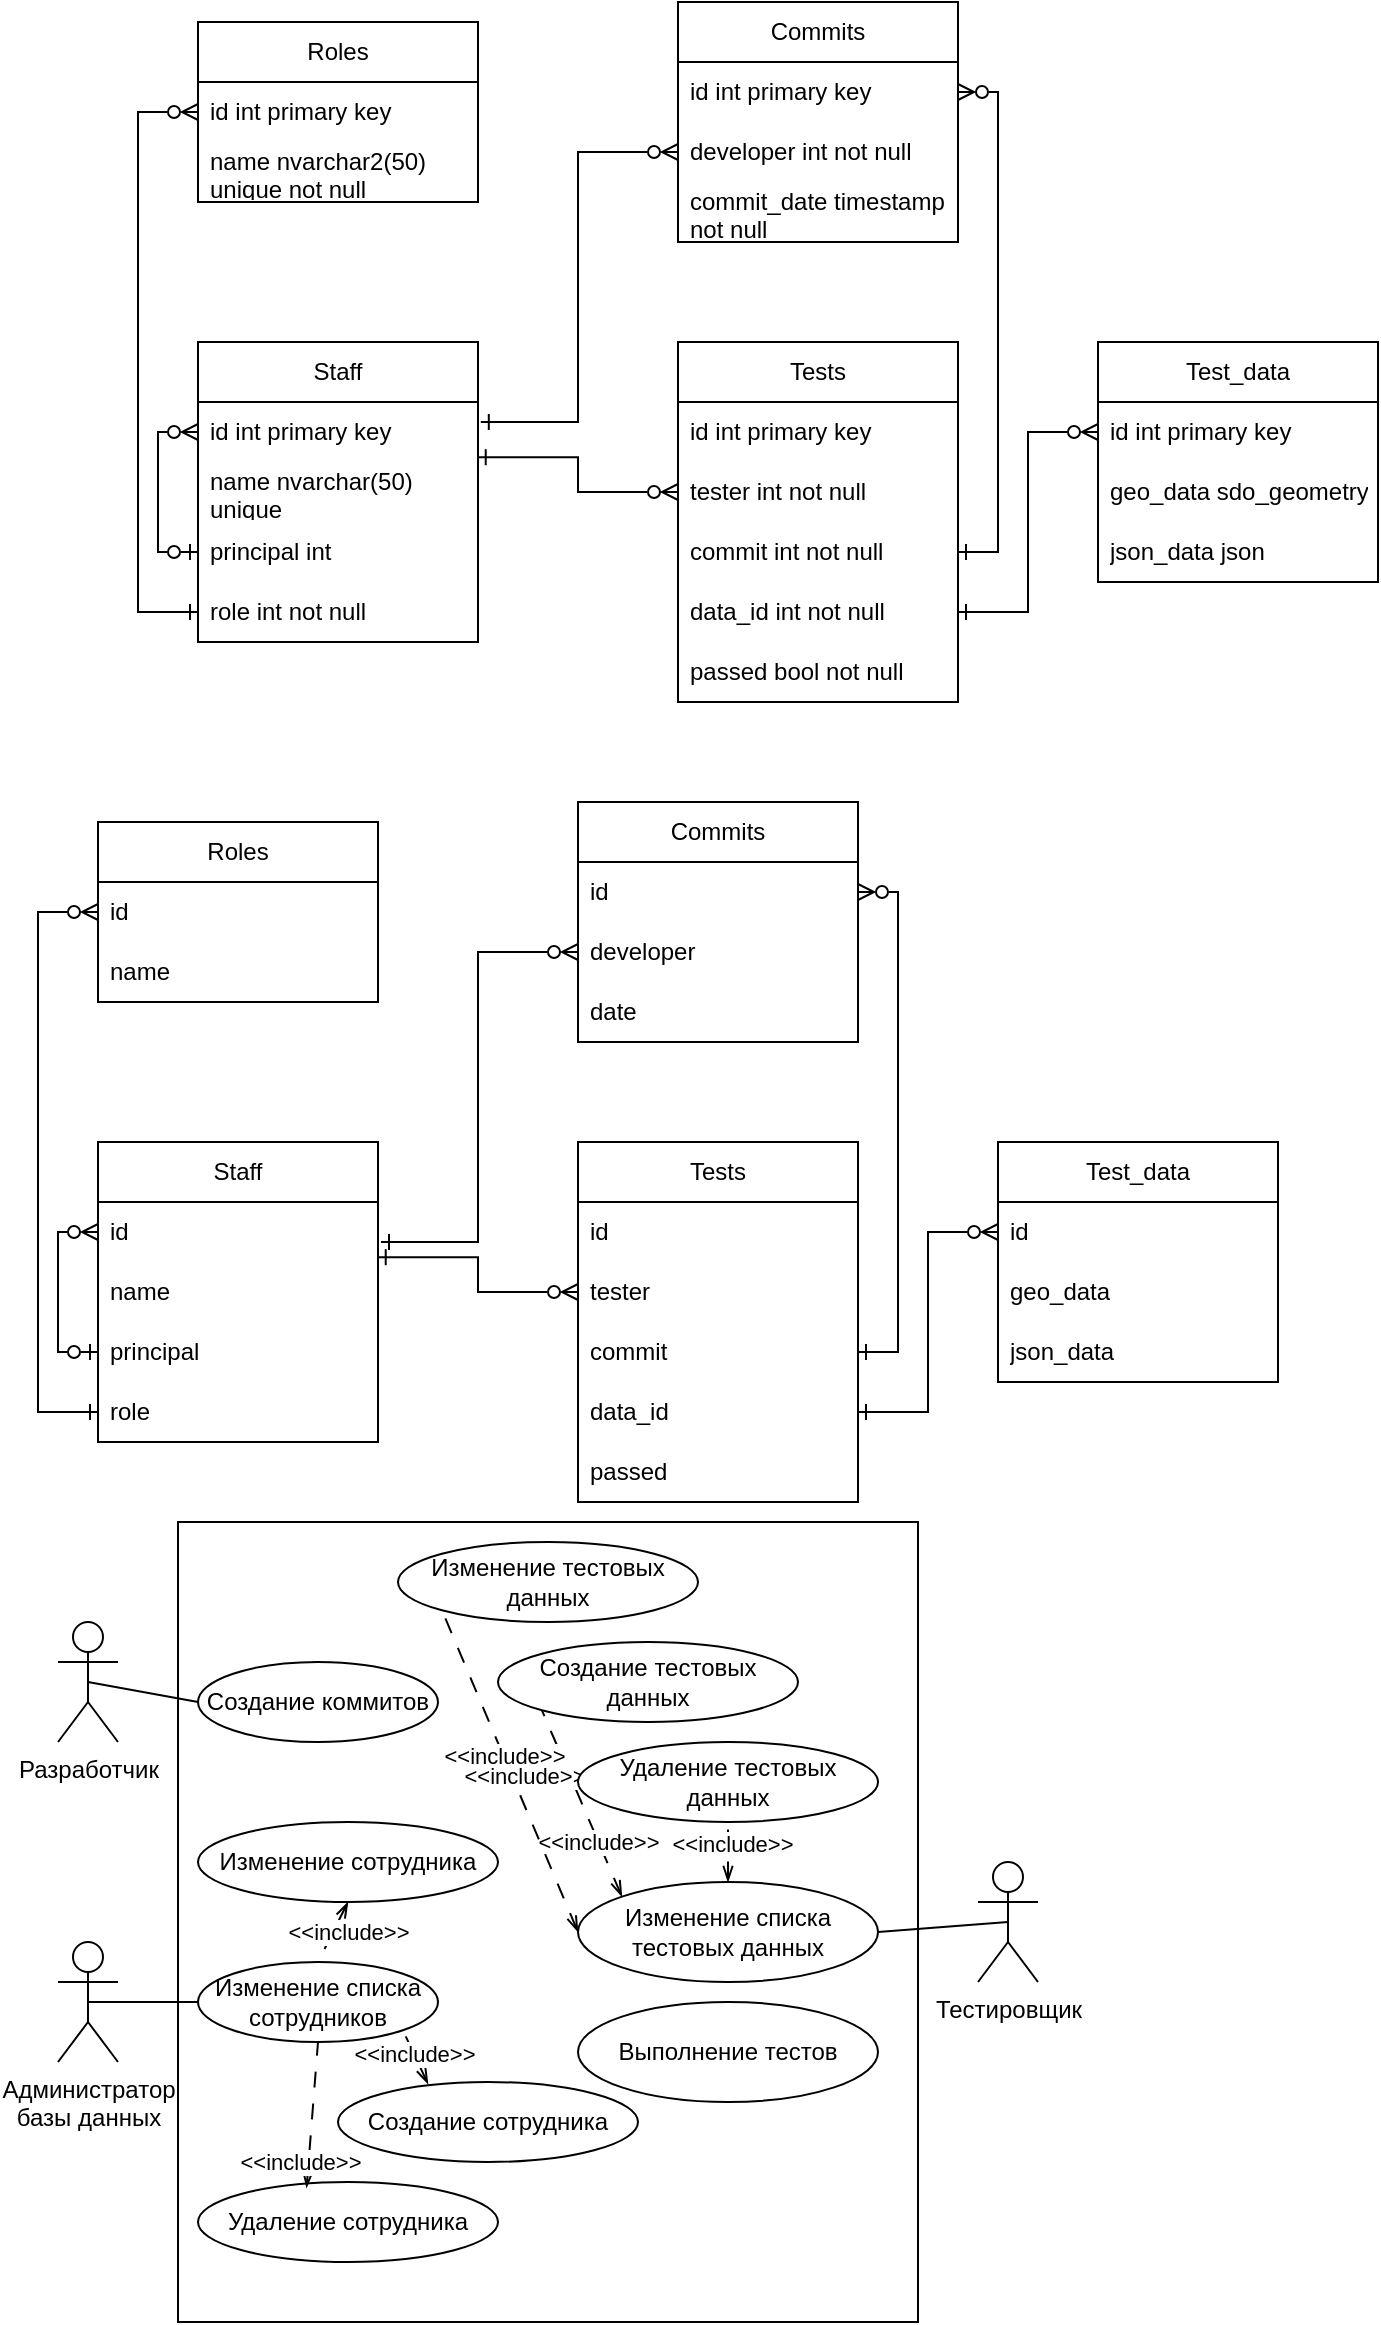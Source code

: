 <mxfile version="23.1.2" type="device">
  <diagram name="Страница — 1" id="UyldcrJGJ3zGggca6YeI">
    <mxGraphModel dx="658" dy="512" grid="1" gridSize="10" guides="1" tooltips="1" connect="1" arrows="1" fold="1" page="1" pageScale="1" pageWidth="827" pageHeight="1169" math="0" shadow="0">
      <root>
        <mxCell id="0" />
        <mxCell id="1" parent="0" />
        <mxCell id="lg77tYZRQL-qcFDAuC2W-38" value="" style="rounded=0;whiteSpace=wrap;html=1;" parent="1" vertex="1">
          <mxGeometry x="90" y="860" width="370" height="400" as="geometry" />
        </mxCell>
        <mxCell id="K85e2UlJRINZoqamw_qa-2" value="Tests" style="swimlane;fontStyle=0;childLayout=stackLayout;horizontal=1;startSize=30;horizontalStack=0;resizeParent=1;resizeParentMax=0;resizeLast=0;collapsible=1;marginBottom=0;whiteSpace=wrap;html=1;" parent="1" vertex="1">
          <mxGeometry x="290" y="670" width="140" height="180" as="geometry" />
        </mxCell>
        <mxCell id="K85e2UlJRINZoqamw_qa-3" value="id" style="text;strokeColor=none;fillColor=none;align=left;verticalAlign=middle;spacingLeft=4;spacingRight=4;overflow=hidden;points=[[0,0.5],[1,0.5]];portConstraint=eastwest;rotatable=0;whiteSpace=wrap;html=1;" parent="K85e2UlJRINZoqamw_qa-2" vertex="1">
          <mxGeometry y="30" width="140" height="30" as="geometry" />
        </mxCell>
        <mxCell id="K85e2UlJRINZoqamw_qa-4" value="tester" style="text;strokeColor=none;fillColor=none;align=left;verticalAlign=middle;spacingLeft=4;spacingRight=4;overflow=hidden;points=[[0,0.5],[1,0.5]];portConstraint=eastwest;rotatable=0;whiteSpace=wrap;html=1;" parent="K85e2UlJRINZoqamw_qa-2" vertex="1">
          <mxGeometry y="60" width="140" height="30" as="geometry" />
        </mxCell>
        <mxCell id="K85e2UlJRINZoqamw_qa-5" value="commit" style="text;strokeColor=none;fillColor=none;align=left;verticalAlign=middle;spacingLeft=4;spacingRight=4;overflow=hidden;points=[[0,0.5],[1,0.5]];portConstraint=eastwest;rotatable=0;whiteSpace=wrap;html=1;" parent="K85e2UlJRINZoqamw_qa-2" vertex="1">
          <mxGeometry y="90" width="140" height="30" as="geometry" />
        </mxCell>
        <mxCell id="K85e2UlJRINZoqamw_qa-6" value="data_id" style="text;strokeColor=none;fillColor=none;align=left;verticalAlign=middle;spacingLeft=4;spacingRight=4;overflow=hidden;points=[[0,0.5],[1,0.5]];portConstraint=eastwest;rotatable=0;whiteSpace=wrap;html=1;" parent="K85e2UlJRINZoqamw_qa-2" vertex="1">
          <mxGeometry y="120" width="140" height="30" as="geometry" />
        </mxCell>
        <mxCell id="K85e2UlJRINZoqamw_qa-22" value="passed" style="text;strokeColor=none;fillColor=none;align=left;verticalAlign=middle;spacingLeft=4;spacingRight=4;overflow=hidden;points=[[0,0.5],[1,0.5]];portConstraint=eastwest;rotatable=0;whiteSpace=wrap;html=1;" parent="K85e2UlJRINZoqamw_qa-2" vertex="1">
          <mxGeometry y="150" width="140" height="30" as="geometry" />
        </mxCell>
        <mxCell id="K85e2UlJRINZoqamw_qa-7" value="Test_data" style="swimlane;fontStyle=0;childLayout=stackLayout;horizontal=1;startSize=30;horizontalStack=0;resizeParent=1;resizeParentMax=0;resizeLast=0;collapsible=1;marginBottom=0;whiteSpace=wrap;html=1;" parent="1" vertex="1">
          <mxGeometry x="500" y="670" width="140" height="120" as="geometry" />
        </mxCell>
        <mxCell id="K85e2UlJRINZoqamw_qa-8" value="id" style="text;strokeColor=none;fillColor=none;align=left;verticalAlign=middle;spacingLeft=4;spacingRight=4;overflow=hidden;points=[[0,0.5],[1,0.5]];portConstraint=eastwest;rotatable=0;whiteSpace=wrap;html=1;" parent="K85e2UlJRINZoqamw_qa-7" vertex="1">
          <mxGeometry y="30" width="140" height="30" as="geometry" />
        </mxCell>
        <mxCell id="K85e2UlJRINZoqamw_qa-9" value="geo_data" style="text;strokeColor=none;fillColor=none;align=left;verticalAlign=middle;spacingLeft=4;spacingRight=4;overflow=hidden;points=[[0,0.5],[1,0.5]];portConstraint=eastwest;rotatable=0;whiteSpace=wrap;html=1;" parent="K85e2UlJRINZoqamw_qa-7" vertex="1">
          <mxGeometry y="60" width="140" height="30" as="geometry" />
        </mxCell>
        <mxCell id="K85e2UlJRINZoqamw_qa-10" value="json_data" style="text;strokeColor=none;fillColor=none;align=left;verticalAlign=middle;spacingLeft=4;spacingRight=4;overflow=hidden;points=[[0,0.5],[1,0.5]];portConstraint=eastwest;rotatable=0;whiteSpace=wrap;html=1;" parent="K85e2UlJRINZoqamw_qa-7" vertex="1">
          <mxGeometry y="90" width="140" height="30" as="geometry" />
        </mxCell>
        <mxCell id="K85e2UlJRINZoqamw_qa-12" value="Staff" style="swimlane;fontStyle=0;childLayout=stackLayout;horizontal=1;startSize=30;horizontalStack=0;resizeParent=1;resizeParentMax=0;resizeLast=0;collapsible=1;marginBottom=0;whiteSpace=wrap;html=1;" parent="1" vertex="1">
          <mxGeometry x="50" y="670" width="140" height="150" as="geometry" />
        </mxCell>
        <mxCell id="K85e2UlJRINZoqamw_qa-13" value="id" style="text;strokeColor=none;fillColor=none;align=left;verticalAlign=middle;spacingLeft=4;spacingRight=4;overflow=hidden;points=[[0,0.5],[1,0.5]];portConstraint=eastwest;rotatable=0;whiteSpace=wrap;html=1;" parent="K85e2UlJRINZoqamw_qa-12" vertex="1">
          <mxGeometry y="30" width="140" height="30" as="geometry" />
        </mxCell>
        <mxCell id="K85e2UlJRINZoqamw_qa-14" value="name" style="text;strokeColor=none;fillColor=none;align=left;verticalAlign=middle;spacingLeft=4;spacingRight=4;overflow=hidden;points=[[0,0.5],[1,0.5]];portConstraint=eastwest;rotatable=0;whiteSpace=wrap;html=1;" parent="K85e2UlJRINZoqamw_qa-12" vertex="1">
          <mxGeometry y="60" width="140" height="30" as="geometry" />
        </mxCell>
        <mxCell id="lg77tYZRQL-qcFDAuC2W-70" style="edgeStyle=orthogonalEdgeStyle;rounded=0;orthogonalLoop=1;jettySize=auto;html=1;exitX=0;exitY=0.5;exitDx=0;exitDy=0;entryX=0;entryY=0.5;entryDx=0;entryDy=0;endArrow=ERzeroToMany;endFill=0;startArrow=ERzeroToOne;startFill=0;" parent="K85e2UlJRINZoqamw_qa-12" source="K85e2UlJRINZoqamw_qa-15" target="K85e2UlJRINZoqamw_qa-13" edge="1">
          <mxGeometry relative="1" as="geometry" />
        </mxCell>
        <mxCell id="K85e2UlJRINZoqamw_qa-15" value="principal" style="text;strokeColor=none;fillColor=none;align=left;verticalAlign=middle;spacingLeft=4;spacingRight=4;overflow=hidden;points=[[0,0.5],[1,0.5]];portConstraint=eastwest;rotatable=0;whiteSpace=wrap;html=1;" parent="K85e2UlJRINZoqamw_qa-12" vertex="1">
          <mxGeometry y="90" width="140" height="30" as="geometry" />
        </mxCell>
        <mxCell id="lg77tYZRQL-qcFDAuC2W-6" value="role" style="text;strokeColor=none;fillColor=none;align=left;verticalAlign=middle;spacingLeft=4;spacingRight=4;overflow=hidden;points=[[0,0.5],[1,0.5]];portConstraint=eastwest;rotatable=0;whiteSpace=wrap;html=1;" parent="K85e2UlJRINZoqamw_qa-12" vertex="1">
          <mxGeometry y="120" width="140" height="30" as="geometry" />
        </mxCell>
        <mxCell id="K85e2UlJRINZoqamw_qa-17" value="Commits" style="swimlane;fontStyle=0;childLayout=stackLayout;horizontal=1;startSize=30;horizontalStack=0;resizeParent=1;resizeParentMax=0;resizeLast=0;collapsible=1;marginBottom=0;whiteSpace=wrap;html=1;" parent="1" vertex="1">
          <mxGeometry x="290" y="500" width="140" height="120" as="geometry" />
        </mxCell>
        <mxCell id="K85e2UlJRINZoqamw_qa-18" value="id" style="text;strokeColor=none;fillColor=none;align=left;verticalAlign=middle;spacingLeft=4;spacingRight=4;overflow=hidden;points=[[0,0.5],[1,0.5]];portConstraint=eastwest;rotatable=0;whiteSpace=wrap;html=1;" parent="K85e2UlJRINZoqamw_qa-17" vertex="1">
          <mxGeometry y="30" width="140" height="30" as="geometry" />
        </mxCell>
        <mxCell id="K85e2UlJRINZoqamw_qa-19" value="developer" style="text;strokeColor=none;fillColor=none;align=left;verticalAlign=middle;spacingLeft=4;spacingRight=4;overflow=hidden;points=[[0,0.5],[1,0.5]];portConstraint=eastwest;rotatable=0;whiteSpace=wrap;html=1;" parent="K85e2UlJRINZoqamw_qa-17" vertex="1">
          <mxGeometry y="60" width="140" height="30" as="geometry" />
        </mxCell>
        <mxCell id="K85e2UlJRINZoqamw_qa-20" value="date" style="text;strokeColor=none;fillColor=none;align=left;verticalAlign=middle;spacingLeft=4;spacingRight=4;overflow=hidden;points=[[0,0.5],[1,0.5]];portConstraint=eastwest;rotatable=0;whiteSpace=wrap;html=1;" parent="K85e2UlJRINZoqamw_qa-17" vertex="1">
          <mxGeometry y="90" width="140" height="30" as="geometry" />
        </mxCell>
        <mxCell id="K85e2UlJRINZoqamw_qa-24" style="edgeStyle=orthogonalEdgeStyle;rounded=0;orthogonalLoop=1;jettySize=auto;html=1;exitX=0;exitY=0.5;exitDx=0;exitDy=0;entryX=0.999;entryY=0.92;entryDx=0;entryDy=0;entryPerimeter=0;endArrow=ERone;endFill=0;startArrow=ERzeroToMany;startFill=0;" parent="1" source="K85e2UlJRINZoqamw_qa-4" target="K85e2UlJRINZoqamw_qa-13" edge="1">
          <mxGeometry relative="1" as="geometry" />
        </mxCell>
        <mxCell id="K85e2UlJRINZoqamw_qa-25" style="edgeStyle=orthogonalEdgeStyle;rounded=0;orthogonalLoop=1;jettySize=auto;html=1;exitX=1;exitY=0.5;exitDx=0;exitDy=0;entryX=0;entryY=0.5;entryDx=0;entryDy=0;startArrow=ERone;startFill=0;endArrow=ERzeroToMany;endFill=0;" parent="1" source="K85e2UlJRINZoqamw_qa-6" target="K85e2UlJRINZoqamw_qa-8" edge="1">
          <mxGeometry relative="1" as="geometry" />
        </mxCell>
        <mxCell id="K85e2UlJRINZoqamw_qa-26" style="edgeStyle=orthogonalEdgeStyle;rounded=0;orthogonalLoop=1;jettySize=auto;html=1;exitX=1;exitY=0.5;exitDx=0;exitDy=0;entryX=1;entryY=0.5;entryDx=0;entryDy=0;startArrow=ERone;startFill=0;endArrow=ERzeroToMany;endFill=0;" parent="1" source="K85e2UlJRINZoqamw_qa-5" target="K85e2UlJRINZoqamw_qa-18" edge="1">
          <mxGeometry relative="1" as="geometry" />
        </mxCell>
        <mxCell id="K85e2UlJRINZoqamw_qa-27" style="edgeStyle=orthogonalEdgeStyle;rounded=0;orthogonalLoop=1;jettySize=auto;html=1;exitX=0;exitY=0.5;exitDx=0;exitDy=0;entryX=1.011;entryY=0.651;entryDx=0;entryDy=0;entryPerimeter=0;startArrow=ERzeroToMany;startFill=0;endArrow=ERone;endFill=0;" parent="1" source="K85e2UlJRINZoqamw_qa-19" target="K85e2UlJRINZoqamw_qa-13" edge="1">
          <mxGeometry relative="1" as="geometry">
            <mxPoint x="190" y="715" as="targetPoint" />
            <Array as="points">
              <mxPoint x="240" y="575" />
              <mxPoint x="240" y="720" />
              <mxPoint x="192" y="720" />
            </Array>
          </mxGeometry>
        </mxCell>
        <mxCell id="lg77tYZRQL-qcFDAuC2W-1" value="Roles" style="swimlane;fontStyle=0;childLayout=stackLayout;horizontal=1;startSize=30;horizontalStack=0;resizeParent=1;resizeParentMax=0;resizeLast=0;collapsible=1;marginBottom=0;whiteSpace=wrap;html=1;" parent="1" vertex="1">
          <mxGeometry x="50" y="510" width="140" height="90" as="geometry" />
        </mxCell>
        <mxCell id="lg77tYZRQL-qcFDAuC2W-2" value="id" style="text;strokeColor=none;fillColor=none;align=left;verticalAlign=middle;spacingLeft=4;spacingRight=4;overflow=hidden;points=[[0,0.5],[1,0.5]];portConstraint=eastwest;rotatable=0;whiteSpace=wrap;html=1;" parent="lg77tYZRQL-qcFDAuC2W-1" vertex="1">
          <mxGeometry y="30" width="140" height="30" as="geometry" />
        </mxCell>
        <mxCell id="lg77tYZRQL-qcFDAuC2W-3" value="name" style="text;strokeColor=none;fillColor=none;align=left;verticalAlign=middle;spacingLeft=4;spacingRight=4;overflow=hidden;points=[[0,0.5],[1,0.5]];portConstraint=eastwest;rotatable=0;whiteSpace=wrap;html=1;" parent="lg77tYZRQL-qcFDAuC2W-1" vertex="1">
          <mxGeometry y="60" width="140" height="30" as="geometry" />
        </mxCell>
        <mxCell id="lg77tYZRQL-qcFDAuC2W-7" style="edgeStyle=orthogonalEdgeStyle;rounded=0;orthogonalLoop=1;jettySize=auto;html=1;exitX=0;exitY=0.5;exitDx=0;exitDy=0;entryX=0;entryY=0.5;entryDx=0;entryDy=0;endArrow=ERzeroToMany;endFill=0;startArrow=ERone;startFill=0;" parent="1" source="lg77tYZRQL-qcFDAuC2W-6" target="lg77tYZRQL-qcFDAuC2W-2" edge="1">
          <mxGeometry relative="1" as="geometry">
            <Array as="points">
              <mxPoint x="20" y="805" />
              <mxPoint x="20" y="555" />
            </Array>
          </mxGeometry>
        </mxCell>
        <mxCell id="lg77tYZRQL-qcFDAuC2W-8" value="Разработчик" style="shape=umlActor;verticalLabelPosition=bottom;verticalAlign=top;html=1;outlineConnect=0;" parent="1" vertex="1">
          <mxGeometry x="30" y="910" width="30" height="60" as="geometry" />
        </mxCell>
        <mxCell id="lg77tYZRQL-qcFDAuC2W-9" value="Тестировщик" style="shape=umlActor;verticalLabelPosition=bottom;verticalAlign=top;html=1;outlineConnect=0;" parent="1" vertex="1">
          <mxGeometry x="490" y="1030" width="30" height="60" as="geometry" />
        </mxCell>
        <mxCell id="lg77tYZRQL-qcFDAuC2W-10" value="Создание коммитов" style="ellipse;whiteSpace=wrap;html=1;" parent="1" vertex="1">
          <mxGeometry x="100" y="930" width="120" height="40" as="geometry" />
        </mxCell>
        <mxCell id="lg77tYZRQL-qcFDAuC2W-15" style="rounded=0;orthogonalLoop=1;jettySize=auto;html=1;exitX=0.5;exitY=0;exitDx=0;exitDy=0;entryX=0.5;entryY=1;entryDx=0;entryDy=0;endArrow=none;endFill=0;startArrow=openThin;startFill=0;dashed=1;dashPattern=8 8;" parent="1" source="lg77tYZRQL-qcFDAuC2W-11" target="lg77tYZRQL-qcFDAuC2W-14" edge="1">
          <mxGeometry relative="1" as="geometry" />
        </mxCell>
        <mxCell id="lg77tYZRQL-qcFDAuC2W-20" value="&amp;lt;&amp;lt;include&amp;gt;&amp;gt;" style="edgeLabel;html=1;align=center;verticalAlign=middle;resizable=0;points=[];" parent="lg77tYZRQL-qcFDAuC2W-15" vertex="1" connectable="0">
          <mxGeometry x="0.26" y="-2" relative="1" as="geometry">
            <mxPoint as="offset" />
          </mxGeometry>
        </mxCell>
        <mxCell id="lg77tYZRQL-qcFDAuC2W-16" style="rounded=0;orthogonalLoop=1;jettySize=auto;html=1;exitX=0;exitY=0;exitDx=0;exitDy=0;entryX=0;entryY=1;entryDx=0;entryDy=0;endArrow=none;endFill=0;startArrow=openThin;startFill=0;dashed=1;dashPattern=8 8;" parent="1" source="lg77tYZRQL-qcFDAuC2W-11" target="lg77tYZRQL-qcFDAuC2W-12" edge="1">
          <mxGeometry relative="1" as="geometry" />
        </mxCell>
        <mxCell id="lg77tYZRQL-qcFDAuC2W-19" value="&amp;lt;&amp;lt;include&amp;gt;&amp;gt;" style="edgeLabel;html=1;align=center;verticalAlign=middle;resizable=0;points=[];" parent="lg77tYZRQL-qcFDAuC2W-16" vertex="1" connectable="0">
          <mxGeometry x="-0.115" y="-2" relative="1" as="geometry">
            <mxPoint x="4" y="15" as="offset" />
          </mxGeometry>
        </mxCell>
        <mxCell id="lg77tYZRQL-qcFDAuC2W-17" style="rounded=0;orthogonalLoop=1;jettySize=auto;html=1;exitX=0;exitY=0.5;exitDx=0;exitDy=0;entryX=0;entryY=1;entryDx=0;entryDy=0;endArrow=none;endFill=0;startArrow=openThin;startFill=0;dashed=1;dashPattern=8 8;" parent="1" source="lg77tYZRQL-qcFDAuC2W-11" target="lg77tYZRQL-qcFDAuC2W-13" edge="1">
          <mxGeometry relative="1" as="geometry" />
        </mxCell>
        <mxCell id="lg77tYZRQL-qcFDAuC2W-18" value="&amp;lt;&amp;lt;include&amp;gt;&amp;gt;" style="edgeLabel;html=1;align=center;verticalAlign=middle;resizable=0;points=[];" parent="lg77tYZRQL-qcFDAuC2W-17" vertex="1" connectable="0">
          <mxGeometry x="0.102" relative="1" as="geometry">
            <mxPoint as="offset" />
          </mxGeometry>
        </mxCell>
        <mxCell id="lg77tYZRQL-qcFDAuC2W-30" value="&amp;lt;&amp;lt;include&amp;gt;&amp;gt;" style="edgeLabel;html=1;align=center;verticalAlign=middle;resizable=0;points=[];" parent="lg77tYZRQL-qcFDAuC2W-17" vertex="1" connectable="0">
          <mxGeometry x="0.102" relative="1" as="geometry">
            <mxPoint x="10" y="10" as="offset" />
          </mxGeometry>
        </mxCell>
        <mxCell id="lg77tYZRQL-qcFDAuC2W-11" value="Изменение списка тестовых данных" style="ellipse;whiteSpace=wrap;html=1;" parent="1" vertex="1">
          <mxGeometry x="290" y="1040" width="150" height="50" as="geometry" />
        </mxCell>
        <mxCell id="lg77tYZRQL-qcFDAuC2W-12" value="Создание тестовых данных" style="ellipse;whiteSpace=wrap;html=1;" parent="1" vertex="1">
          <mxGeometry x="250" y="920" width="150" height="40" as="geometry" />
        </mxCell>
        <mxCell id="lg77tYZRQL-qcFDAuC2W-13" value="Изменение тестовых данных" style="ellipse;whiteSpace=wrap;html=1;" parent="1" vertex="1">
          <mxGeometry x="200" y="870" width="150" height="40" as="geometry" />
        </mxCell>
        <mxCell id="lg77tYZRQL-qcFDAuC2W-14" value="Удаление тестовых данных" style="ellipse;whiteSpace=wrap;html=1;" parent="1" vertex="1">
          <mxGeometry x="290" y="970" width="150" height="40" as="geometry" />
        </mxCell>
        <mxCell id="lg77tYZRQL-qcFDAuC2W-21" value="Выполнение тестов" style="ellipse;whiteSpace=wrap;html=1;" parent="1" vertex="1">
          <mxGeometry x="290" y="1100" width="150" height="50" as="geometry" />
        </mxCell>
        <mxCell id="lg77tYZRQL-qcFDAuC2W-35" style="rounded=0;orthogonalLoop=1;jettySize=auto;html=1;exitX=0.5;exitY=0.5;exitDx=0;exitDy=0;exitPerimeter=0;endArrow=none;endFill=0;" parent="1" source="lg77tYZRQL-qcFDAuC2W-22" target="lg77tYZRQL-qcFDAuC2W-23" edge="1">
          <mxGeometry relative="1" as="geometry" />
        </mxCell>
        <mxCell id="lg77tYZRQL-qcFDAuC2W-22" value="Администратор&lt;br&gt;базы данных" style="shape=umlActor;verticalLabelPosition=bottom;verticalAlign=top;html=1;outlineConnect=0;" parent="1" vertex="1">
          <mxGeometry x="30" y="1070" width="30" height="60" as="geometry" />
        </mxCell>
        <mxCell id="lg77tYZRQL-qcFDAuC2W-23" value="Изменение списка сотрудников" style="ellipse;whiteSpace=wrap;html=1;" parent="1" vertex="1">
          <mxGeometry x="100" y="1080" width="120" height="40" as="geometry" />
        </mxCell>
        <mxCell id="lg77tYZRQL-qcFDAuC2W-24" value="Изменение сотрудника" style="ellipse;whiteSpace=wrap;html=1;" parent="1" vertex="1">
          <mxGeometry x="100" y="1010" width="150" height="40" as="geometry" />
        </mxCell>
        <mxCell id="lg77tYZRQL-qcFDAuC2W-25" value="Создание сотрудника" style="ellipse;whiteSpace=wrap;html=1;" parent="1" vertex="1">
          <mxGeometry x="170" y="1140" width="150" height="40" as="geometry" />
        </mxCell>
        <mxCell id="lg77tYZRQL-qcFDAuC2W-26" value="Удаление сотрудника" style="ellipse;whiteSpace=wrap;html=1;" parent="1" vertex="1">
          <mxGeometry x="100" y="1190" width="150" height="40" as="geometry" />
        </mxCell>
        <mxCell id="lg77tYZRQL-qcFDAuC2W-28" style="rounded=0;orthogonalLoop=1;jettySize=auto;html=1;exitX=0.5;exitY=1;exitDx=0;exitDy=0;entryX=0.5;entryY=0;entryDx=0;entryDy=0;endArrow=none;endFill=0;startArrow=openThin;startFill=0;dashed=1;dashPattern=8 8;" parent="1" source="lg77tYZRQL-qcFDAuC2W-24" target="lg77tYZRQL-qcFDAuC2W-23" edge="1">
          <mxGeometry relative="1" as="geometry">
            <mxPoint x="290" y="1075" as="sourcePoint" />
            <mxPoint x="222" y="914" as="targetPoint" />
          </mxGeometry>
        </mxCell>
        <mxCell id="lg77tYZRQL-qcFDAuC2W-29" value="&amp;lt;&amp;lt;include&amp;gt;&amp;gt;" style="edgeLabel;html=1;align=center;verticalAlign=middle;resizable=0;points=[];" parent="lg77tYZRQL-qcFDAuC2W-28" vertex="1" connectable="0">
          <mxGeometry x="0.102" relative="1" as="geometry">
            <mxPoint x="8" y="-2" as="offset" />
          </mxGeometry>
        </mxCell>
        <mxCell id="lg77tYZRQL-qcFDAuC2W-31" style="rounded=0;orthogonalLoop=1;jettySize=auto;html=1;exitX=0.3;exitY=0.024;exitDx=0;exitDy=0;entryX=1;entryY=1;entryDx=0;entryDy=0;endArrow=none;endFill=0;startArrow=openThin;startFill=0;dashed=1;dashPattern=8 8;exitPerimeter=0;" parent="1" source="lg77tYZRQL-qcFDAuC2W-25" target="lg77tYZRQL-qcFDAuC2W-23" edge="1">
          <mxGeometry relative="1" as="geometry">
            <mxPoint x="175" y="1060" as="sourcePoint" />
            <mxPoint x="160" y="1090" as="targetPoint" />
          </mxGeometry>
        </mxCell>
        <mxCell id="lg77tYZRQL-qcFDAuC2W-32" value="&amp;lt;&amp;lt;include&amp;gt;&amp;gt;" style="edgeLabel;html=1;align=center;verticalAlign=middle;resizable=0;points=[];" parent="lg77tYZRQL-qcFDAuC2W-31" vertex="1" connectable="0">
          <mxGeometry x="0.102" relative="1" as="geometry">
            <mxPoint as="offset" />
          </mxGeometry>
        </mxCell>
        <mxCell id="lg77tYZRQL-qcFDAuC2W-33" style="rounded=0;orthogonalLoop=1;jettySize=auto;html=1;exitX=0.362;exitY=0.071;exitDx=0;exitDy=0;entryX=0.5;entryY=1;entryDx=0;entryDy=0;endArrow=none;endFill=0;startArrow=openThin;startFill=0;dashed=1;dashPattern=8 8;exitPerimeter=0;" parent="1" source="lg77tYZRQL-qcFDAuC2W-26" target="lg77tYZRQL-qcFDAuC2W-23" edge="1">
          <mxGeometry relative="1" as="geometry">
            <mxPoint x="215" y="1151" as="sourcePoint" />
            <mxPoint x="202" y="1124" as="targetPoint" />
          </mxGeometry>
        </mxCell>
        <mxCell id="lg77tYZRQL-qcFDAuC2W-34" value="&amp;lt;&amp;lt;include&amp;gt;&amp;gt;" style="edgeLabel;html=1;align=center;verticalAlign=middle;resizable=0;points=[];" parent="lg77tYZRQL-qcFDAuC2W-33" vertex="1" connectable="0">
          <mxGeometry x="0.102" relative="1" as="geometry">
            <mxPoint x="-7" y="27" as="offset" />
          </mxGeometry>
        </mxCell>
        <mxCell id="lg77tYZRQL-qcFDAuC2W-36" style="rounded=0;orthogonalLoop=1;jettySize=auto;html=1;exitX=0.5;exitY=0.5;exitDx=0;exitDy=0;exitPerimeter=0;endArrow=none;endFill=0;entryX=0;entryY=0.5;entryDx=0;entryDy=0;" parent="1" source="lg77tYZRQL-qcFDAuC2W-8" target="lg77tYZRQL-qcFDAuC2W-10" edge="1">
          <mxGeometry relative="1" as="geometry">
            <mxPoint x="55" y="1110" as="sourcePoint" />
            <mxPoint x="100" y="1110" as="targetPoint" />
          </mxGeometry>
        </mxCell>
        <mxCell id="lg77tYZRQL-qcFDAuC2W-37" style="rounded=0;orthogonalLoop=1;jettySize=auto;html=1;exitX=0.5;exitY=0.5;exitDx=0;exitDy=0;exitPerimeter=0;endArrow=none;endFill=0;entryX=1;entryY=0.5;entryDx=0;entryDy=0;" parent="1" source="lg77tYZRQL-qcFDAuC2W-9" target="lg77tYZRQL-qcFDAuC2W-11" edge="1">
          <mxGeometry relative="1" as="geometry">
            <mxPoint x="55" y="950" as="sourcePoint" />
            <mxPoint x="100" y="960" as="targetPoint" />
          </mxGeometry>
        </mxCell>
        <mxCell id="lg77tYZRQL-qcFDAuC2W-39" value="Test_data" style="swimlane;fontStyle=0;childLayout=stackLayout;horizontal=1;startSize=30;horizontalStack=0;resizeParent=1;resizeParentMax=0;resizeLast=0;collapsible=1;marginBottom=0;whiteSpace=wrap;html=1;" parent="1" vertex="1">
          <mxGeometry x="550" y="270" width="140" height="120" as="geometry" />
        </mxCell>
        <mxCell id="lg77tYZRQL-qcFDAuC2W-40" value="id int primary key" style="text;strokeColor=none;fillColor=none;align=left;verticalAlign=middle;spacingLeft=4;spacingRight=4;overflow=hidden;points=[[0,0.5],[1,0.5]];portConstraint=eastwest;rotatable=0;whiteSpace=wrap;html=1;" parent="lg77tYZRQL-qcFDAuC2W-39" vertex="1">
          <mxGeometry y="30" width="140" height="30" as="geometry" />
        </mxCell>
        <mxCell id="lg77tYZRQL-qcFDAuC2W-41" value="geo_data sdo_geometry" style="text;strokeColor=none;fillColor=none;align=left;verticalAlign=middle;spacingLeft=4;spacingRight=4;overflow=hidden;points=[[0,0.5],[1,0.5]];portConstraint=eastwest;rotatable=0;whiteSpace=wrap;html=1;" parent="lg77tYZRQL-qcFDAuC2W-39" vertex="1">
          <mxGeometry y="60" width="140" height="30" as="geometry" />
        </mxCell>
        <mxCell id="lg77tYZRQL-qcFDAuC2W-42" value="json_data json" style="text;strokeColor=none;fillColor=none;align=left;verticalAlign=middle;spacingLeft=4;spacingRight=4;overflow=hidden;points=[[0,0.5],[1,0.5]];portConstraint=eastwest;rotatable=0;whiteSpace=wrap;html=1;" parent="lg77tYZRQL-qcFDAuC2W-39" vertex="1">
          <mxGeometry y="90" width="140" height="30" as="geometry" />
        </mxCell>
        <mxCell id="lg77tYZRQL-qcFDAuC2W-43" value="Staff" style="swimlane;fontStyle=0;childLayout=stackLayout;horizontal=1;startSize=30;horizontalStack=0;resizeParent=1;resizeParentMax=0;resizeLast=0;collapsible=1;marginBottom=0;whiteSpace=wrap;html=1;" parent="1" vertex="1">
          <mxGeometry x="100" y="270" width="140" height="150" as="geometry" />
        </mxCell>
        <mxCell id="lg77tYZRQL-qcFDAuC2W-44" value="id int primary key" style="text;strokeColor=none;fillColor=none;align=left;verticalAlign=middle;spacingLeft=4;spacingRight=4;overflow=hidden;points=[[0,0.5],[1,0.5]];portConstraint=eastwest;rotatable=0;whiteSpace=wrap;html=1;" parent="lg77tYZRQL-qcFDAuC2W-43" vertex="1">
          <mxGeometry y="30" width="140" height="30" as="geometry" />
        </mxCell>
        <mxCell id="lg77tYZRQL-qcFDAuC2W-45" value="name nvarchar(50) unique" style="text;strokeColor=none;fillColor=none;align=left;verticalAlign=middle;spacingLeft=4;spacingRight=4;overflow=hidden;points=[[0,0.5],[1,0.5]];portConstraint=eastwest;rotatable=0;whiteSpace=wrap;html=1;" parent="lg77tYZRQL-qcFDAuC2W-43" vertex="1">
          <mxGeometry y="60" width="140" height="30" as="geometry" />
        </mxCell>
        <mxCell id="lg77tYZRQL-qcFDAuC2W-68" style="edgeStyle=orthogonalEdgeStyle;rounded=0;orthogonalLoop=1;jettySize=auto;html=1;exitX=0;exitY=0.5;exitDx=0;exitDy=0;entryX=0;entryY=0.5;entryDx=0;entryDy=0;endArrow=ERzeroToMany;endFill=0;startArrow=ERzeroToOne;startFill=0;" parent="lg77tYZRQL-qcFDAuC2W-43" source="lg77tYZRQL-qcFDAuC2W-46" target="lg77tYZRQL-qcFDAuC2W-44" edge="1">
          <mxGeometry relative="1" as="geometry" />
        </mxCell>
        <mxCell id="lg77tYZRQL-qcFDAuC2W-46" value="principal int" style="text;strokeColor=none;fillColor=none;align=left;verticalAlign=middle;spacingLeft=4;spacingRight=4;overflow=hidden;points=[[0,0.5],[1,0.5]];portConstraint=eastwest;rotatable=0;whiteSpace=wrap;html=1;" parent="lg77tYZRQL-qcFDAuC2W-43" vertex="1">
          <mxGeometry y="90" width="140" height="30" as="geometry" />
        </mxCell>
        <mxCell id="lg77tYZRQL-qcFDAuC2W-48" value="role int not null" style="text;strokeColor=none;fillColor=none;align=left;verticalAlign=middle;spacingLeft=4;spacingRight=4;overflow=hidden;points=[[0,0.5],[1,0.5]];portConstraint=eastwest;rotatable=0;whiteSpace=wrap;html=1;" parent="lg77tYZRQL-qcFDAuC2W-43" vertex="1">
          <mxGeometry y="120" width="140" height="30" as="geometry" />
        </mxCell>
        <mxCell id="lg77tYZRQL-qcFDAuC2W-49" value="Commits" style="swimlane;fontStyle=0;childLayout=stackLayout;horizontal=1;startSize=30;horizontalStack=0;resizeParent=1;resizeParentMax=0;resizeLast=0;collapsible=1;marginBottom=0;whiteSpace=wrap;html=1;" parent="1" vertex="1">
          <mxGeometry x="340" y="100" width="140" height="120" as="geometry" />
        </mxCell>
        <mxCell id="lg77tYZRQL-qcFDAuC2W-50" value="id int primary key" style="text;strokeColor=none;fillColor=none;align=left;verticalAlign=middle;spacingLeft=4;spacingRight=4;overflow=hidden;points=[[0,0.5],[1,0.5]];portConstraint=eastwest;rotatable=0;whiteSpace=wrap;html=1;" parent="lg77tYZRQL-qcFDAuC2W-49" vertex="1">
          <mxGeometry y="30" width="140" height="30" as="geometry" />
        </mxCell>
        <mxCell id="lg77tYZRQL-qcFDAuC2W-51" value="developer int not null" style="text;strokeColor=none;fillColor=none;align=left;verticalAlign=middle;spacingLeft=4;spacingRight=4;overflow=hidden;points=[[0,0.5],[1,0.5]];portConstraint=eastwest;rotatable=0;whiteSpace=wrap;html=1;" parent="lg77tYZRQL-qcFDAuC2W-49" vertex="1">
          <mxGeometry y="60" width="140" height="30" as="geometry" />
        </mxCell>
        <mxCell id="lg77tYZRQL-qcFDAuC2W-52" value="commit_date timestamp not null" style="text;strokeColor=none;fillColor=none;align=left;verticalAlign=middle;spacingLeft=4;spacingRight=4;overflow=hidden;points=[[0,0.5],[1,0.5]];portConstraint=eastwest;rotatable=0;whiteSpace=wrap;html=1;" parent="lg77tYZRQL-qcFDAuC2W-49" vertex="1">
          <mxGeometry y="90" width="140" height="30" as="geometry" />
        </mxCell>
        <mxCell id="lg77tYZRQL-qcFDAuC2W-53" style="edgeStyle=orthogonalEdgeStyle;rounded=0;orthogonalLoop=1;jettySize=auto;html=1;exitX=0;exitY=0.5;exitDx=0;exitDy=0;entryX=0.999;entryY=0.92;entryDx=0;entryDy=0;entryPerimeter=0;endArrow=ERone;endFill=0;startArrow=ERzeroToMany;startFill=0;" parent="1" source="lg77tYZRQL-qcFDAuC2W-63" target="lg77tYZRQL-qcFDAuC2W-44" edge="1">
          <mxGeometry relative="1" as="geometry" />
        </mxCell>
        <mxCell id="lg77tYZRQL-qcFDAuC2W-54" style="edgeStyle=orthogonalEdgeStyle;rounded=0;orthogonalLoop=1;jettySize=auto;html=1;exitX=1;exitY=0.5;exitDx=0;exitDy=0;entryX=0;entryY=0.5;entryDx=0;entryDy=0;startArrow=ERone;startFill=0;endArrow=ERzeroToMany;endFill=0;" parent="1" source="lg77tYZRQL-qcFDAuC2W-65" target="lg77tYZRQL-qcFDAuC2W-40" edge="1">
          <mxGeometry relative="1" as="geometry" />
        </mxCell>
        <mxCell id="lg77tYZRQL-qcFDAuC2W-55" style="edgeStyle=orthogonalEdgeStyle;rounded=0;orthogonalLoop=1;jettySize=auto;html=1;exitX=1;exitY=0.5;exitDx=0;exitDy=0;entryX=1;entryY=0.5;entryDx=0;entryDy=0;startArrow=ERone;startFill=0;endArrow=ERzeroToMany;endFill=0;" parent="1" source="lg77tYZRQL-qcFDAuC2W-64" target="lg77tYZRQL-qcFDAuC2W-50" edge="1">
          <mxGeometry relative="1" as="geometry" />
        </mxCell>
        <mxCell id="lg77tYZRQL-qcFDAuC2W-56" style="edgeStyle=orthogonalEdgeStyle;rounded=0;orthogonalLoop=1;jettySize=auto;html=1;exitX=0;exitY=0.5;exitDx=0;exitDy=0;entryX=1.01;entryY=0.318;entryDx=0;entryDy=0;entryPerimeter=0;startArrow=ERzeroToMany;startFill=0;endArrow=ERone;endFill=0;" parent="1" source="lg77tYZRQL-qcFDAuC2W-51" target="lg77tYZRQL-qcFDAuC2W-44" edge="1">
          <mxGeometry relative="1" as="geometry">
            <mxPoint x="240" y="315" as="targetPoint" />
            <Array as="points">
              <mxPoint x="290" y="175" />
              <mxPoint x="290" y="310" />
              <mxPoint x="241" y="310" />
            </Array>
          </mxGeometry>
        </mxCell>
        <mxCell id="lg77tYZRQL-qcFDAuC2W-57" value="Roles" style="swimlane;fontStyle=0;childLayout=stackLayout;horizontal=1;startSize=30;horizontalStack=0;resizeParent=1;resizeParentMax=0;resizeLast=0;collapsible=1;marginBottom=0;whiteSpace=wrap;html=1;" parent="1" vertex="1">
          <mxGeometry x="100" y="110" width="140" height="90" as="geometry" />
        </mxCell>
        <mxCell id="lg77tYZRQL-qcFDAuC2W-58" value="id int primary key" style="text;strokeColor=none;fillColor=none;align=left;verticalAlign=middle;spacingLeft=4;spacingRight=4;overflow=hidden;points=[[0,0.5],[1,0.5]];portConstraint=eastwest;rotatable=0;whiteSpace=wrap;html=1;" parent="lg77tYZRQL-qcFDAuC2W-57" vertex="1">
          <mxGeometry y="30" width="140" height="30" as="geometry" />
        </mxCell>
        <mxCell id="lg77tYZRQL-qcFDAuC2W-59" value="name nvarchar2(50)&lt;br&gt;unique not null" style="text;strokeColor=none;fillColor=none;align=left;verticalAlign=middle;spacingLeft=4;spacingRight=4;overflow=hidden;points=[[0,0.5],[1,0.5]];portConstraint=eastwest;rotatable=0;whiteSpace=wrap;html=1;" parent="lg77tYZRQL-qcFDAuC2W-57" vertex="1">
          <mxGeometry y="60" width="140" height="30" as="geometry" />
        </mxCell>
        <mxCell id="lg77tYZRQL-qcFDAuC2W-60" style="edgeStyle=orthogonalEdgeStyle;rounded=0;orthogonalLoop=1;jettySize=auto;html=1;exitX=0;exitY=0.5;exitDx=0;exitDy=0;entryX=0;entryY=0.5;entryDx=0;entryDy=0;endArrow=ERzeroToMany;endFill=0;startArrow=ERone;startFill=0;" parent="1" source="lg77tYZRQL-qcFDAuC2W-48" target="lg77tYZRQL-qcFDAuC2W-58" edge="1">
          <mxGeometry relative="1" as="geometry">
            <Array as="points">
              <mxPoint x="70" y="405" />
              <mxPoint x="70" y="155" />
            </Array>
          </mxGeometry>
        </mxCell>
        <mxCell id="lg77tYZRQL-qcFDAuC2W-61" value="Tests" style="swimlane;fontStyle=0;childLayout=stackLayout;horizontal=1;startSize=30;horizontalStack=0;resizeParent=1;resizeParentMax=0;resizeLast=0;collapsible=1;marginBottom=0;whiteSpace=wrap;html=1;" parent="1" vertex="1">
          <mxGeometry x="340" y="270" width="140" height="180" as="geometry" />
        </mxCell>
        <mxCell id="lg77tYZRQL-qcFDAuC2W-62" value="id int primary key" style="text;strokeColor=none;fillColor=none;align=left;verticalAlign=middle;spacingLeft=4;spacingRight=4;overflow=hidden;points=[[0,0.5],[1,0.5]];portConstraint=eastwest;rotatable=0;whiteSpace=wrap;html=1;" parent="lg77tYZRQL-qcFDAuC2W-61" vertex="1">
          <mxGeometry y="30" width="140" height="30" as="geometry" />
        </mxCell>
        <mxCell id="lg77tYZRQL-qcFDAuC2W-63" value="tester int not null" style="text;strokeColor=none;fillColor=none;align=left;verticalAlign=middle;spacingLeft=4;spacingRight=4;overflow=hidden;points=[[0,0.5],[1,0.5]];portConstraint=eastwest;rotatable=0;whiteSpace=wrap;html=1;" parent="lg77tYZRQL-qcFDAuC2W-61" vertex="1">
          <mxGeometry y="60" width="140" height="30" as="geometry" />
        </mxCell>
        <mxCell id="lg77tYZRQL-qcFDAuC2W-64" value="commit int not null" style="text;strokeColor=none;fillColor=none;align=left;verticalAlign=middle;spacingLeft=4;spacingRight=4;overflow=hidden;points=[[0,0.5],[1,0.5]];portConstraint=eastwest;rotatable=0;whiteSpace=wrap;html=1;" parent="lg77tYZRQL-qcFDAuC2W-61" vertex="1">
          <mxGeometry y="90" width="140" height="30" as="geometry" />
        </mxCell>
        <mxCell id="lg77tYZRQL-qcFDAuC2W-65" value="data_id int not null" style="text;strokeColor=none;fillColor=none;align=left;verticalAlign=middle;spacingLeft=4;spacingRight=4;overflow=hidden;points=[[0,0.5],[1,0.5]];portConstraint=eastwest;rotatable=0;whiteSpace=wrap;html=1;" parent="lg77tYZRQL-qcFDAuC2W-61" vertex="1">
          <mxGeometry y="120" width="140" height="30" as="geometry" />
        </mxCell>
        <mxCell id="lg77tYZRQL-qcFDAuC2W-66" value="passed bool not null" style="text;strokeColor=none;fillColor=none;align=left;verticalAlign=middle;spacingLeft=4;spacingRight=4;overflow=hidden;points=[[0,0.5],[1,0.5]];portConstraint=eastwest;rotatable=0;whiteSpace=wrap;html=1;" parent="lg77tYZRQL-qcFDAuC2W-61" vertex="1">
          <mxGeometry y="150" width="140" height="30" as="geometry" />
        </mxCell>
      </root>
    </mxGraphModel>
  </diagram>
</mxfile>
